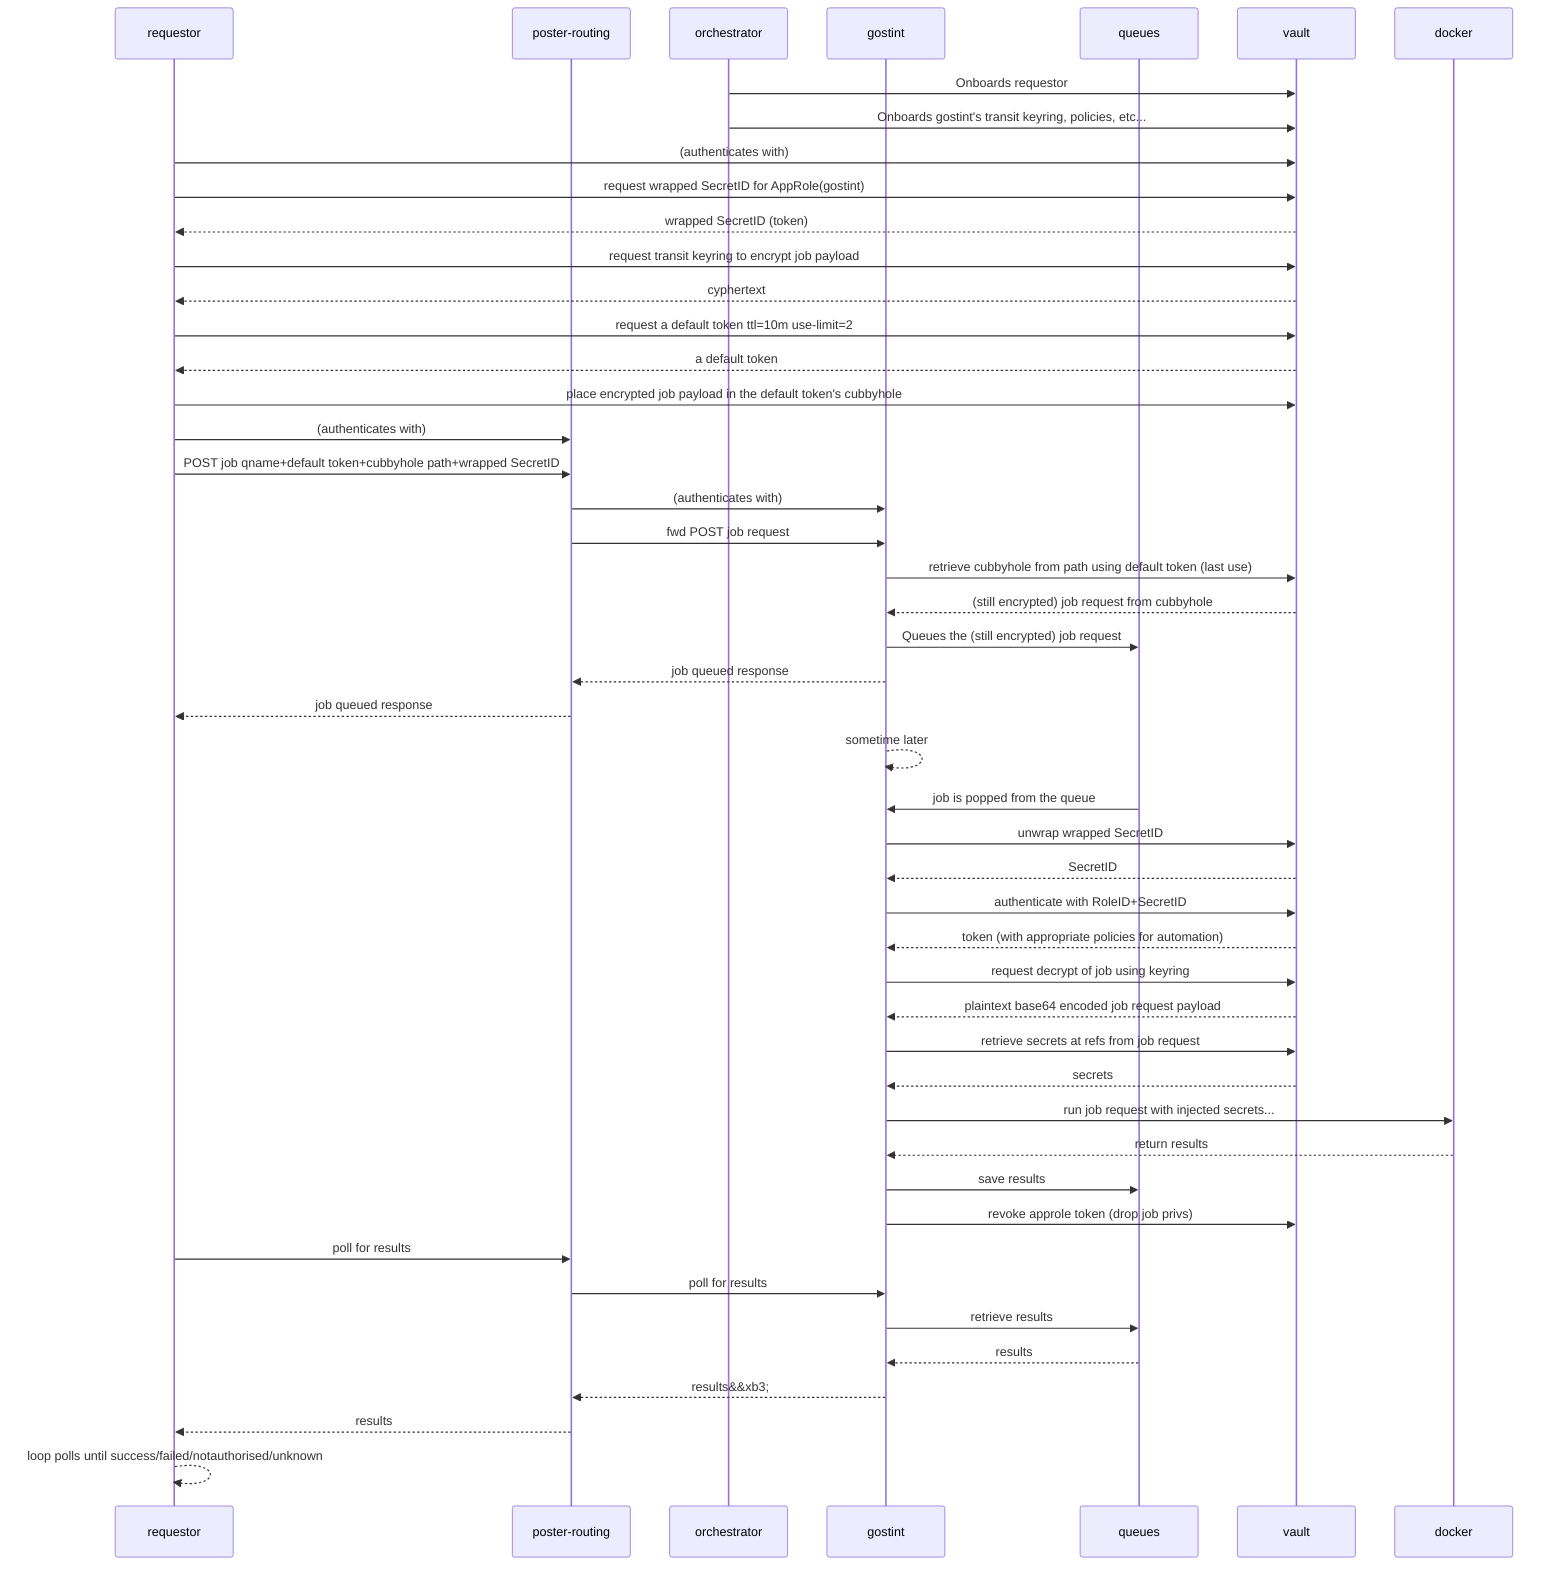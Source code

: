 sequenceDiagram
  participant requestor
  participant poster as poster-routing
  participant o as orchestrator
  participant gostint
  participant queues
  participant vault as vault
  participant docker

  %% Enrolement
  o->>vault: Onboards requestor
  o->>vault: Onboards gostint's transit keyring, policies, etc...
  %% requestor can only encrypt.
  %% gostint can also decrypt.
  %% poster, if even in vault at all, has no permissions here.

  %% build job to submit
  requestor->>vault: (authenticates with)
  requestor->>vault: request wrapped SecretID for AppRole(gostint)
  vault-->>requestor: wrapped SecretID (token)

  requestor->>vault: request transit keyring to encrypt job payload
  %% the plaintext sent is a base64 encoded json document
  vault-->>requestor: cyphertext

  requestor->>vault: request a default token ttl=10m use-limit=2
  vault-->>requestor: a default token
  requestor->>vault: place encrypted job payload in the default token's cubbyhole

  %% request job to be posted/routing
  requestor->>poster: (authenticates with)
  requestor->>poster: POST job qname+default token+cubbyhole path+wrapped SecretID

  %% This time, even if the poster is hacked and intercepts the POST request,
  %% and using the default token to retrieve the cubbyhole, the data returned
  %% is encrypted, such that only gostint's transit keyring can decrypt it.
  %% This tampering of the request can be detected to raise an alert of the
  %% MITM attack.

  poster->>gostint: (authenticates with)
  poster->>gostint: fwd POST job request

  %% extract job from cubbyhole
  gostint->>vault: retrieve cubbyhole from path using default token (last use)
  vault-->>gostint: (still encrypted) job request from cubbyhole

  %% we can decrypt here or at point of job execution, in this example we will
  %% leave the payload encrypted until it is needed for the job to run.

  gostint->>queues: Queues the (still encrypted) job request
  %% Note; the wrapped SecretID is not encrypted
  gostint-->>poster: job queued response
  poster-->>requestor: job queued response

  gostint-->>gostint: sometime later

  queues->>gostint: job is popped from the queue

  %% authenticate
  gostint->>vault: unwrap wrapped SecretID
  vault-->>gostint: SecretID
  gostint->>vault: authenticate with RoleID+SecretID
  vault-->>gostint: token (with appropriate policies for automation)
  %% this token is used by gostint going fwd and passed to running job

  %% Decrypt
  %% gostint->>gostint: decrypt payload with RSA private key
  gostint->>vault: request decrypt of job using keyring
  vault-->>gostint: plaintext base64 encoded job request payload

  gostint->>vault: retrieve secrets at refs from job request
  vault-->>gostint: secrets

  gostint->>docker: run job request with injected secrets...
  docker-->>gostint: return results
  gostint->>queues: save results
  gostint->>vault: revoke approle token (drop job privs)

  requestor->>poster: poll for results
  poster->>gostint: poll for results
  gostint->> queues: retrieve results
  queues-->>gostint: results
  gostint-->>poster: results&#xb3;
  poster-->>requestor: results

  requestor-->>requestor: loop polls until success/failed/notauthorised/unknown